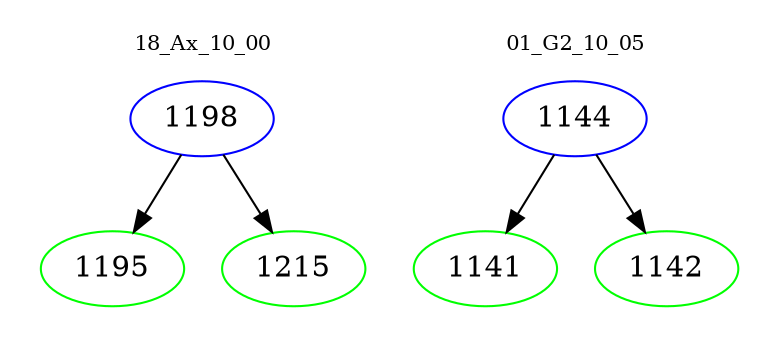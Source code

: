 digraph{
subgraph cluster_0 {
color = white
label = "18_Ax_10_00";
fontsize=10;
T0_1198 [label="1198", color="blue"]
T0_1198 -> T0_1195 [color="black"]
T0_1195 [label="1195", color="green"]
T0_1198 -> T0_1215 [color="black"]
T0_1215 [label="1215", color="green"]
}
subgraph cluster_1 {
color = white
label = "01_G2_10_05";
fontsize=10;
T1_1144 [label="1144", color="blue"]
T1_1144 -> T1_1141 [color="black"]
T1_1141 [label="1141", color="green"]
T1_1144 -> T1_1142 [color="black"]
T1_1142 [label="1142", color="green"]
}
}
